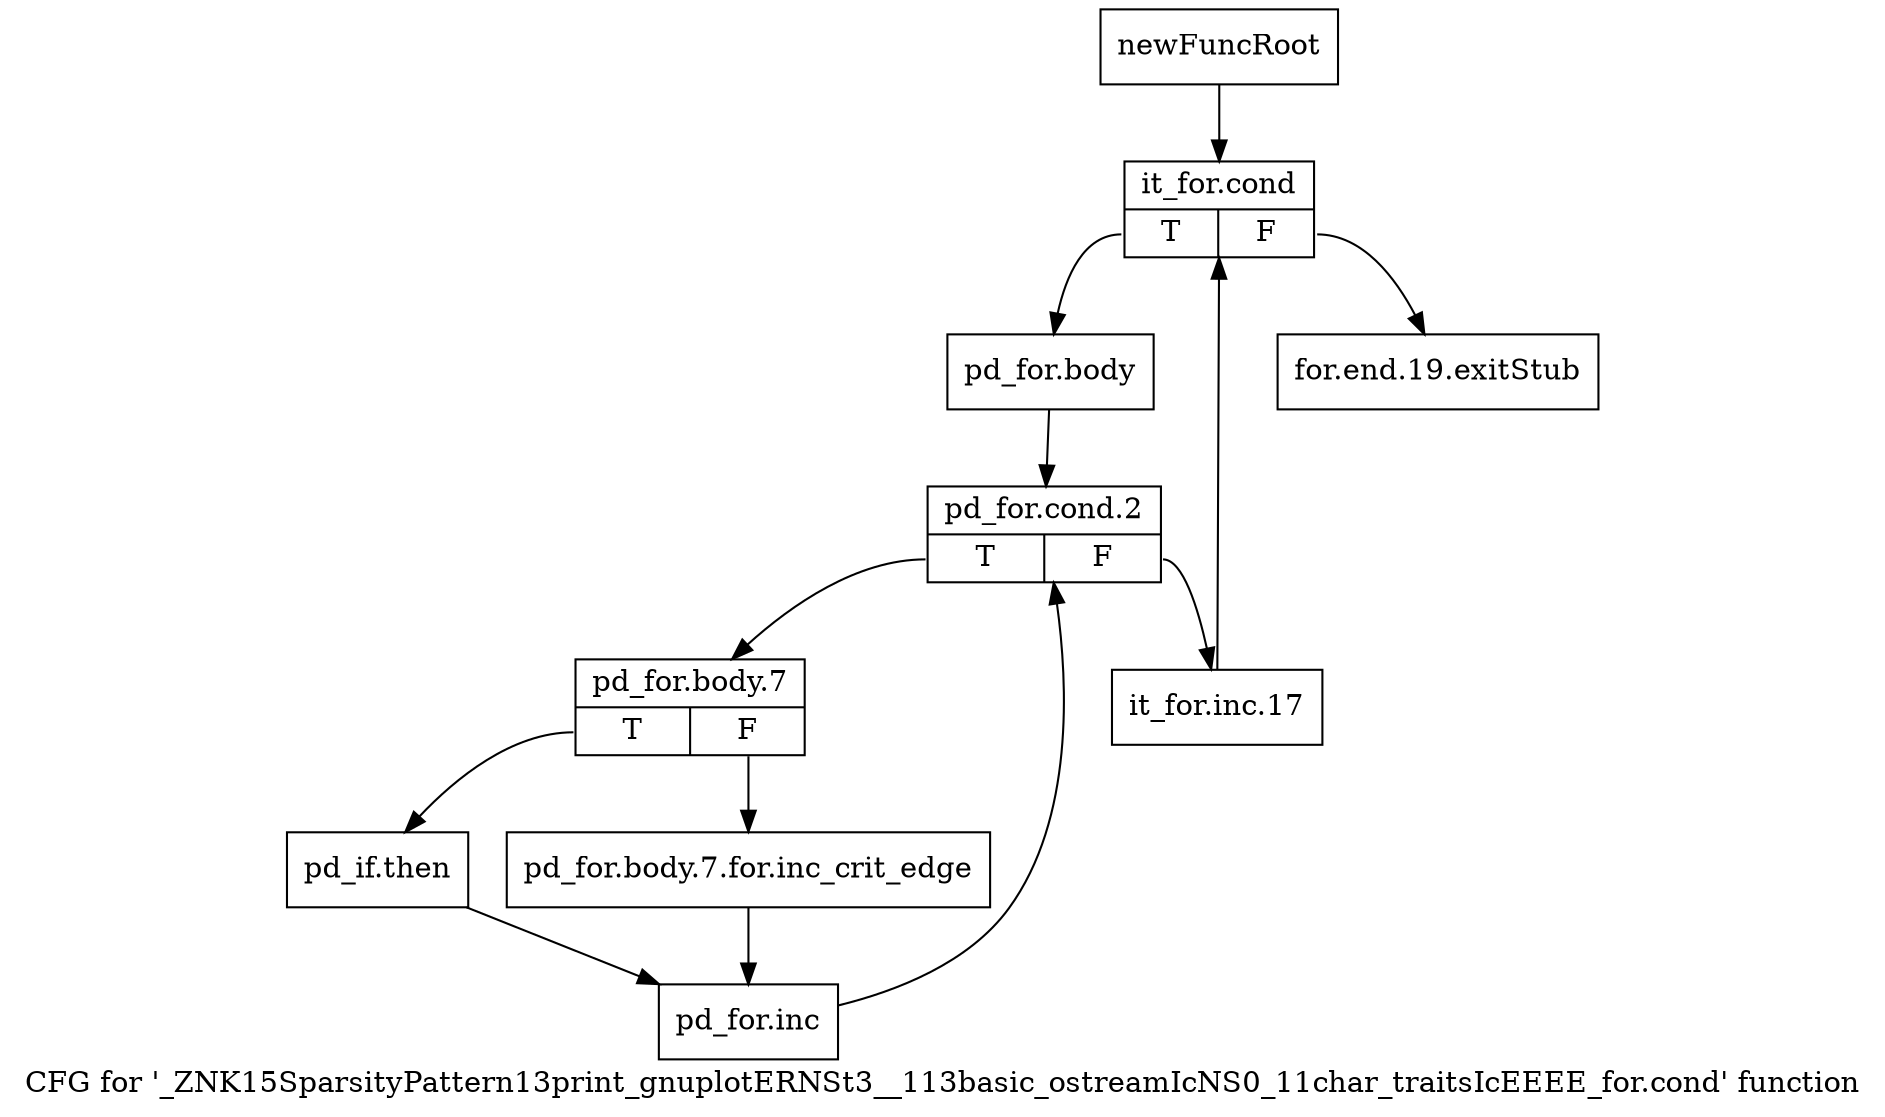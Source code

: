 digraph "CFG for '_ZNK15SparsityPattern13print_gnuplotERNSt3__113basic_ostreamIcNS0_11char_traitsIcEEEE_for.cond' function" {
	label="CFG for '_ZNK15SparsityPattern13print_gnuplotERNSt3__113basic_ostreamIcNS0_11char_traitsIcEEEE_for.cond' function";

	Node0x9740c70 [shape=record,label="{newFuncRoot}"];
	Node0x9740c70 -> Node0x9740d10;
	Node0x9740cc0 [shape=record,label="{for.end.19.exitStub}"];
	Node0x9740d10 [shape=record,label="{it_for.cond|{<s0>T|<s1>F}}"];
	Node0x9740d10:s0 -> Node0x9740d60;
	Node0x9740d10:s1 -> Node0x9740cc0;
	Node0x9740d60 [shape=record,label="{pd_for.body}"];
	Node0x9740d60 -> Node0x9740db0;
	Node0x9740db0 [shape=record,label="{pd_for.cond.2|{<s0>T|<s1>F}}"];
	Node0x9740db0:s0 -> Node0x9740e50;
	Node0x9740db0:s1 -> Node0x9740e00;
	Node0x9740e00 [shape=record,label="{it_for.inc.17}"];
	Node0x9740e00 -> Node0x9740d10;
	Node0x9740e50 [shape=record,label="{pd_for.body.7|{<s0>T|<s1>F}}"];
	Node0x9740e50:s0 -> Node0x9740ef0;
	Node0x9740e50:s1 -> Node0x9740ea0;
	Node0x9740ea0 [shape=record,label="{pd_for.body.7.for.inc_crit_edge}"];
	Node0x9740ea0 -> Node0x9740f40;
	Node0x9740ef0 [shape=record,label="{pd_if.then}"];
	Node0x9740ef0 -> Node0x9740f40;
	Node0x9740f40 [shape=record,label="{pd_for.inc}"];
	Node0x9740f40 -> Node0x9740db0;
}
